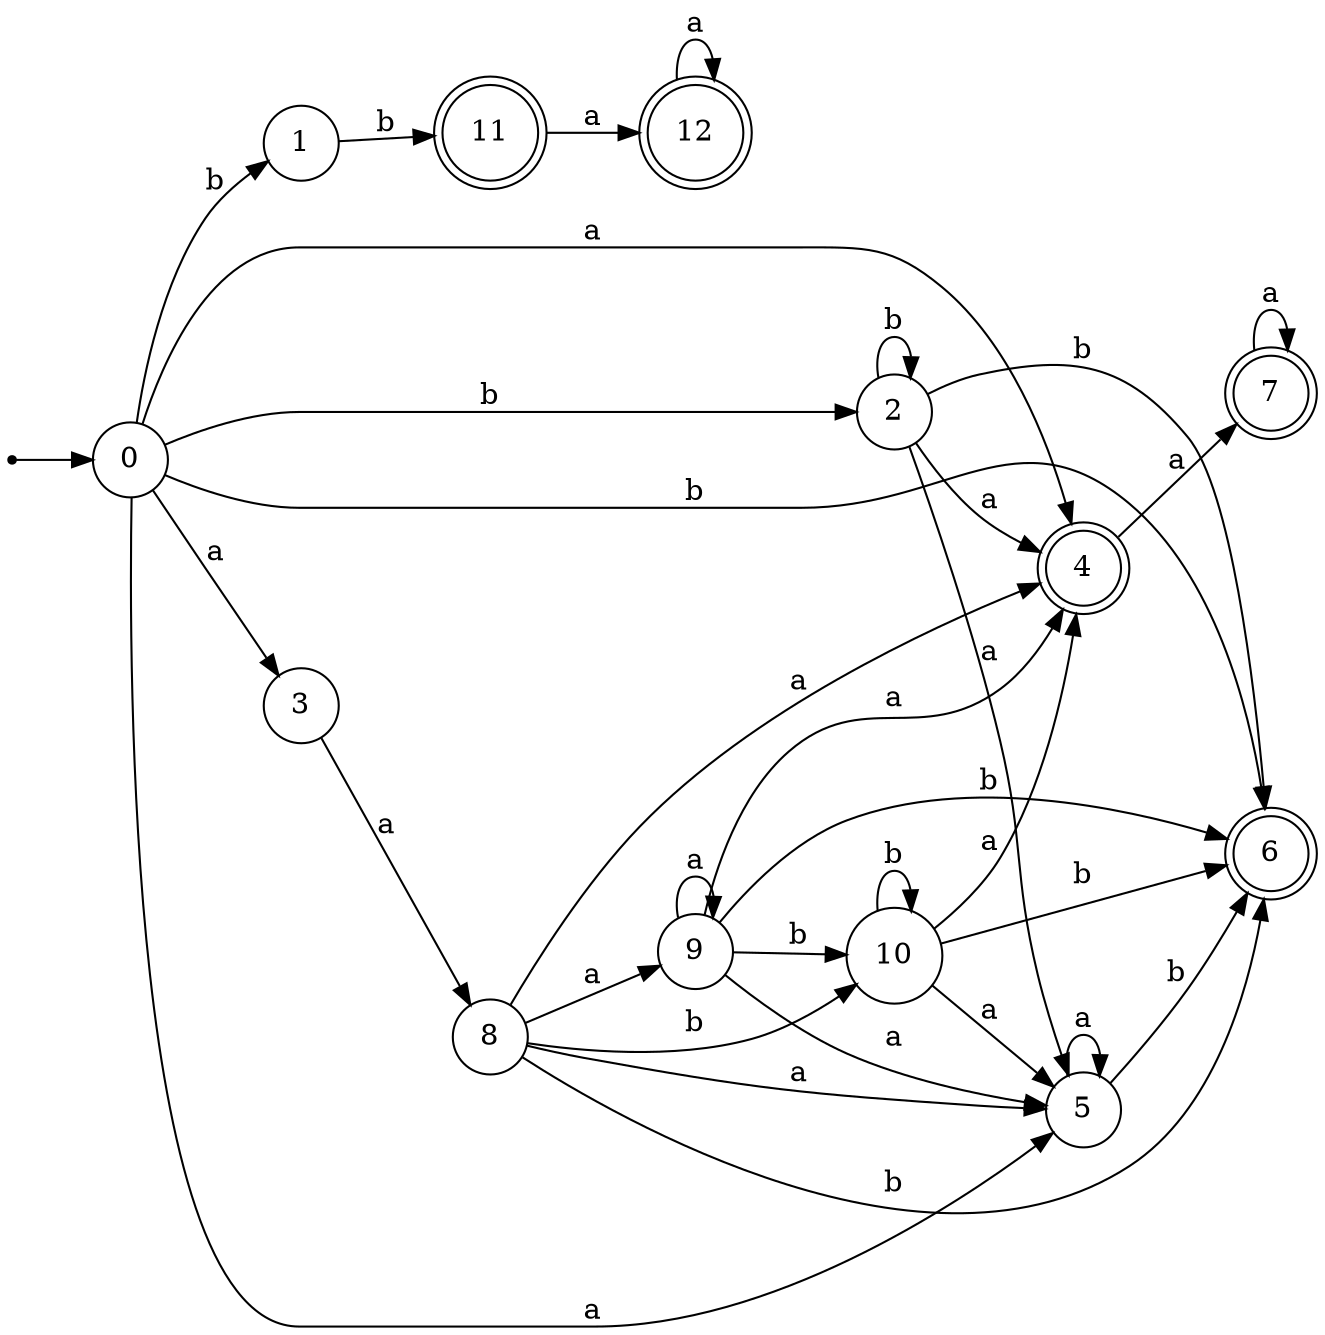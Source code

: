digraph finite_state_machine {
rankdir=LR;
size="20,20";
node [shape = point]; "dummy0"
node [shape = circle]; "0";
"dummy0" -> "0";
node [shape = circle]; "1";
node [shape = circle]; "2";
node [shape = circle]; "3";
node [shape = doublecircle]; "4";node [shape = circle]; "5";
node [shape = doublecircle]; "6";node [shape = doublecircle]; "7";node [shape = circle]; "8";
node [shape = circle]; "9";
node [shape = circle]; "10";
node [shape = doublecircle]; "11";node [shape = doublecircle]; "12";"0" -> "1" [label = "b"];
 "0" -> "2" [label = "b"];
 "0" -> "6" [label = "b"];
 "0" -> "3" [label = "a"];
 "0" -> "4" [label = "a"];
 "0" -> "5" [label = "a"];
 "5" -> "5" [label = "a"];
 "5" -> "6" [label = "b"];
 "4" -> "7" [label = "a"];
 "7" -> "7" [label = "a"];
 "3" -> "8" [label = "a"];
 "8" -> "9" [label = "a"];
 "8" -> "4" [label = "a"];
 "8" -> "5" [label = "a"];
 "8" -> "10" [label = "b"];
 "8" -> "6" [label = "b"];
 "10" -> "10" [label = "b"];
 "10" -> "6" [label = "b"];
 "10" -> "4" [label = "a"];
 "10" -> "5" [label = "a"];
 "9" -> "9" [label = "a"];
 "9" -> "4" [label = "a"];
 "9" -> "5" [label = "a"];
 "9" -> "10" [label = "b"];
 "9" -> "6" [label = "b"];
 "2" -> "2" [label = "b"];
 "2" -> "6" [label = "b"];
 "2" -> "4" [label = "a"];
 "2" -> "5" [label = "a"];
 "1" -> "11" [label = "b"];
 "11" -> "12" [label = "a"];
 "12" -> "12" [label = "a"];
 }
